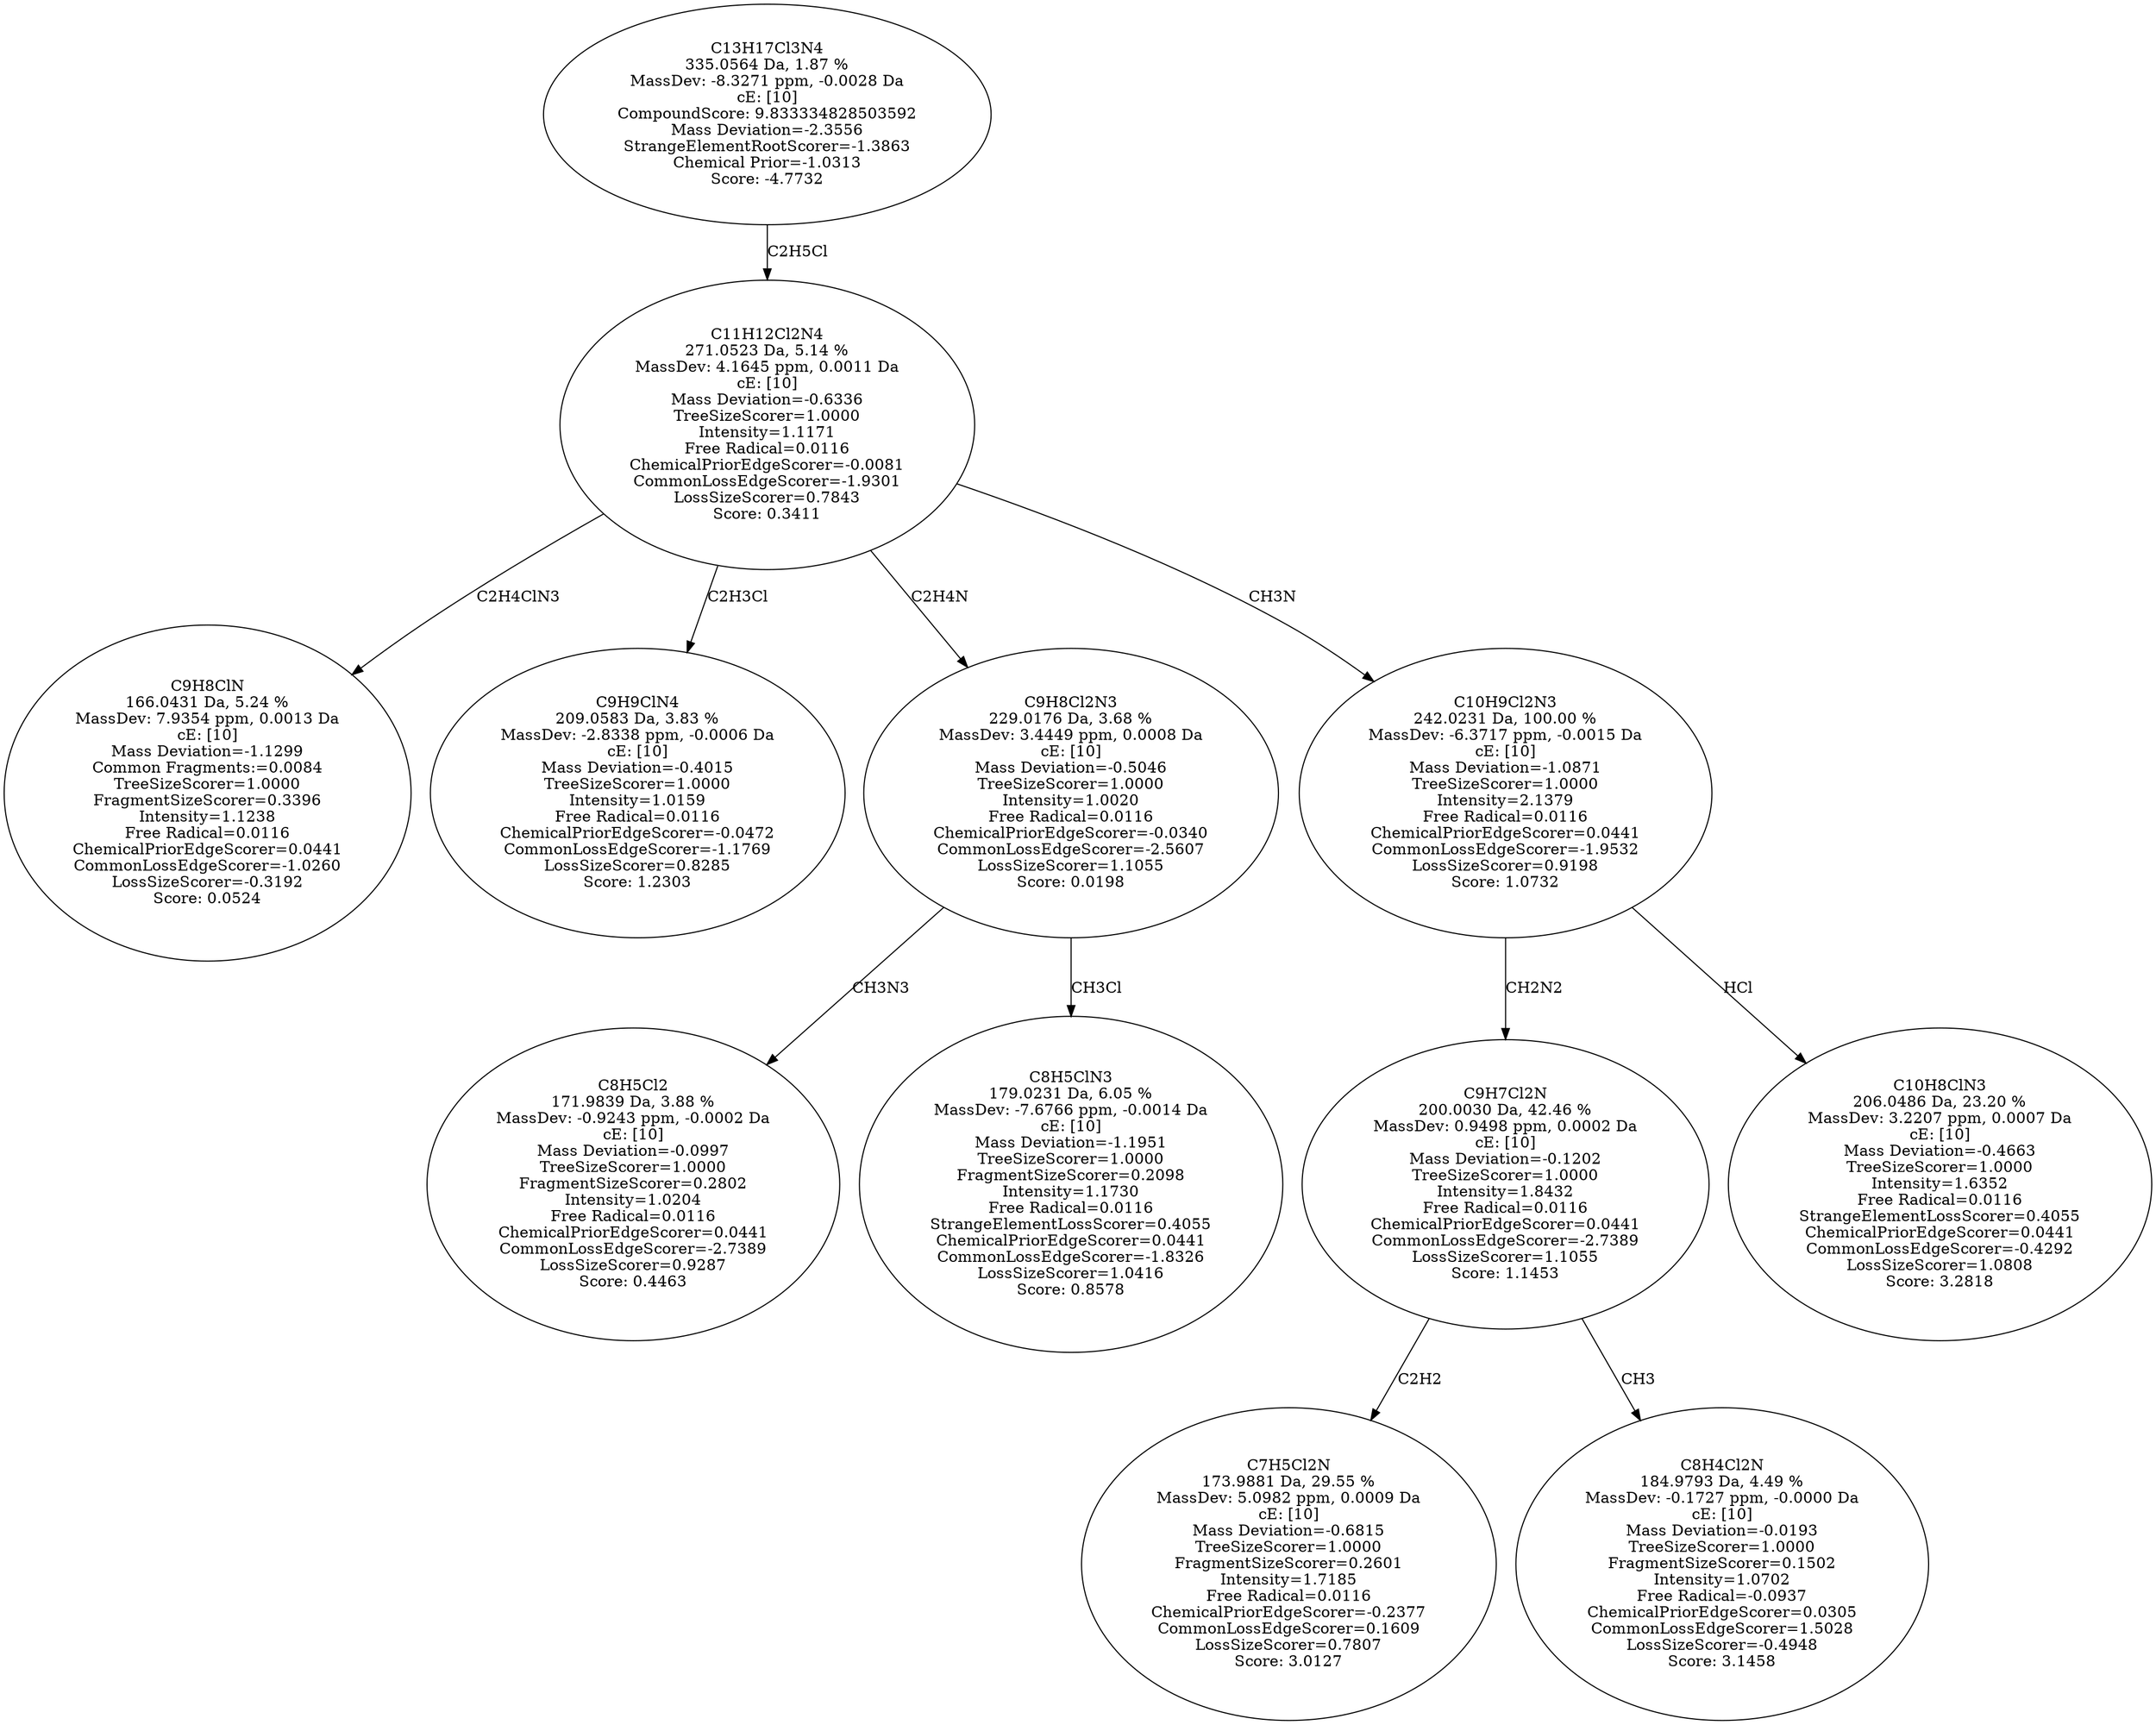 strict digraph {
v1 [label="C9H8ClN\n166.0431 Da, 5.24 %\nMassDev: 7.9354 ppm, 0.0013 Da\ncE: [10]\nMass Deviation=-1.1299\nCommon Fragments:=0.0084\nTreeSizeScorer=1.0000\nFragmentSizeScorer=0.3396\nIntensity=1.1238\nFree Radical=0.0116\nChemicalPriorEdgeScorer=0.0441\nCommonLossEdgeScorer=-1.0260\nLossSizeScorer=-0.3192\nScore: 0.0524"];
v2 [label="C9H9ClN4\n209.0583 Da, 3.83 %\nMassDev: -2.8338 ppm, -0.0006 Da\ncE: [10]\nMass Deviation=-0.4015\nTreeSizeScorer=1.0000\nIntensity=1.0159\nFree Radical=0.0116\nChemicalPriorEdgeScorer=-0.0472\nCommonLossEdgeScorer=-1.1769\nLossSizeScorer=0.8285\nScore: 1.2303"];
v3 [label="C8H5Cl2\n171.9839 Da, 3.88 %\nMassDev: -0.9243 ppm, -0.0002 Da\ncE: [10]\nMass Deviation=-0.0997\nTreeSizeScorer=1.0000\nFragmentSizeScorer=0.2802\nIntensity=1.0204\nFree Radical=0.0116\nChemicalPriorEdgeScorer=0.0441\nCommonLossEdgeScorer=-2.7389\nLossSizeScorer=0.9287\nScore: 0.4463"];
v4 [label="C8H5ClN3\n179.0231 Da, 6.05 %\nMassDev: -7.6766 ppm, -0.0014 Da\ncE: [10]\nMass Deviation=-1.1951\nTreeSizeScorer=1.0000\nFragmentSizeScorer=0.2098\nIntensity=1.1730\nFree Radical=0.0116\nStrangeElementLossScorer=0.4055\nChemicalPriorEdgeScorer=0.0441\nCommonLossEdgeScorer=-1.8326\nLossSizeScorer=1.0416\nScore: 0.8578"];
v5 [label="C9H8Cl2N3\n229.0176 Da, 3.68 %\nMassDev: 3.4449 ppm, 0.0008 Da\ncE: [10]\nMass Deviation=-0.5046\nTreeSizeScorer=1.0000\nIntensity=1.0020\nFree Radical=0.0116\nChemicalPriorEdgeScorer=-0.0340\nCommonLossEdgeScorer=-2.5607\nLossSizeScorer=1.1055\nScore: 0.0198"];
v6 [label="C7H5Cl2N\n173.9881 Da, 29.55 %\nMassDev: 5.0982 ppm, 0.0009 Da\ncE: [10]\nMass Deviation=-0.6815\nTreeSizeScorer=1.0000\nFragmentSizeScorer=0.2601\nIntensity=1.7185\nFree Radical=0.0116\nChemicalPriorEdgeScorer=-0.2377\nCommonLossEdgeScorer=0.1609\nLossSizeScorer=0.7807\nScore: 3.0127"];
v7 [label="C8H4Cl2N\n184.9793 Da, 4.49 %\nMassDev: -0.1727 ppm, -0.0000 Da\ncE: [10]\nMass Deviation=-0.0193\nTreeSizeScorer=1.0000\nFragmentSizeScorer=0.1502\nIntensity=1.0702\nFree Radical=-0.0937\nChemicalPriorEdgeScorer=0.0305\nCommonLossEdgeScorer=1.5028\nLossSizeScorer=-0.4948\nScore: 3.1458"];
v8 [label="C9H7Cl2N\n200.0030 Da, 42.46 %\nMassDev: 0.9498 ppm, 0.0002 Da\ncE: [10]\nMass Deviation=-0.1202\nTreeSizeScorer=1.0000\nIntensity=1.8432\nFree Radical=0.0116\nChemicalPriorEdgeScorer=0.0441\nCommonLossEdgeScorer=-2.7389\nLossSizeScorer=1.1055\nScore: 1.1453"];
v9 [label="C10H8ClN3\n206.0486 Da, 23.20 %\nMassDev: 3.2207 ppm, 0.0007 Da\ncE: [10]\nMass Deviation=-0.4663\nTreeSizeScorer=1.0000\nIntensity=1.6352\nFree Radical=0.0116\nStrangeElementLossScorer=0.4055\nChemicalPriorEdgeScorer=0.0441\nCommonLossEdgeScorer=-0.4292\nLossSizeScorer=1.0808\nScore: 3.2818"];
v10 [label="C10H9Cl2N3\n242.0231 Da, 100.00 %\nMassDev: -6.3717 ppm, -0.0015 Da\ncE: [10]\nMass Deviation=-1.0871\nTreeSizeScorer=1.0000\nIntensity=2.1379\nFree Radical=0.0116\nChemicalPriorEdgeScorer=0.0441\nCommonLossEdgeScorer=-1.9532\nLossSizeScorer=0.9198\nScore: 1.0732"];
v11 [label="C11H12Cl2N4\n271.0523 Da, 5.14 %\nMassDev: 4.1645 ppm, 0.0011 Da\ncE: [10]\nMass Deviation=-0.6336\nTreeSizeScorer=1.0000\nIntensity=1.1171\nFree Radical=0.0116\nChemicalPriorEdgeScorer=-0.0081\nCommonLossEdgeScorer=-1.9301\nLossSizeScorer=0.7843\nScore: 0.3411"];
v12 [label="C13H17Cl3N4\n335.0564 Da, 1.87 %\nMassDev: -8.3271 ppm, -0.0028 Da\ncE: [10]\nCompoundScore: 9.833334828503592\nMass Deviation=-2.3556\nStrangeElementRootScorer=-1.3863\nChemical Prior=-1.0313\nScore: -4.7732"];
v11 -> v1 [label="C2H4ClN3"];
v11 -> v2 [label="C2H3Cl"];
v5 -> v3 [label="CH3N3"];
v5 -> v4 [label="CH3Cl"];
v11 -> v5 [label="C2H4N"];
v8 -> v6 [label="C2H2"];
v8 -> v7 [label="CH3"];
v10 -> v8 [label="CH2N2"];
v10 -> v9 [label="HCl"];
v11 -> v10 [label="CH3N"];
v12 -> v11 [label="C2H5Cl"];
}
